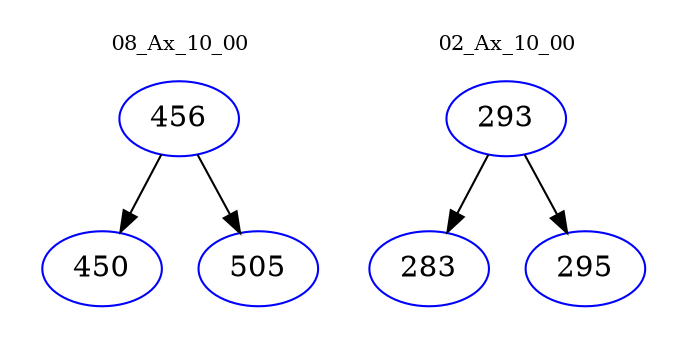digraph{
subgraph cluster_0 {
color = white
label = "08_Ax_10_00";
fontsize=10;
T0_456 [label="456", color="blue"]
T0_456 -> T0_450 [color="black"]
T0_450 [label="450", color="blue"]
T0_456 -> T0_505 [color="black"]
T0_505 [label="505", color="blue"]
}
subgraph cluster_1 {
color = white
label = "02_Ax_10_00";
fontsize=10;
T1_293 [label="293", color="blue"]
T1_293 -> T1_283 [color="black"]
T1_283 [label="283", color="blue"]
T1_293 -> T1_295 [color="black"]
T1_295 [label="295", color="blue"]
}
}
